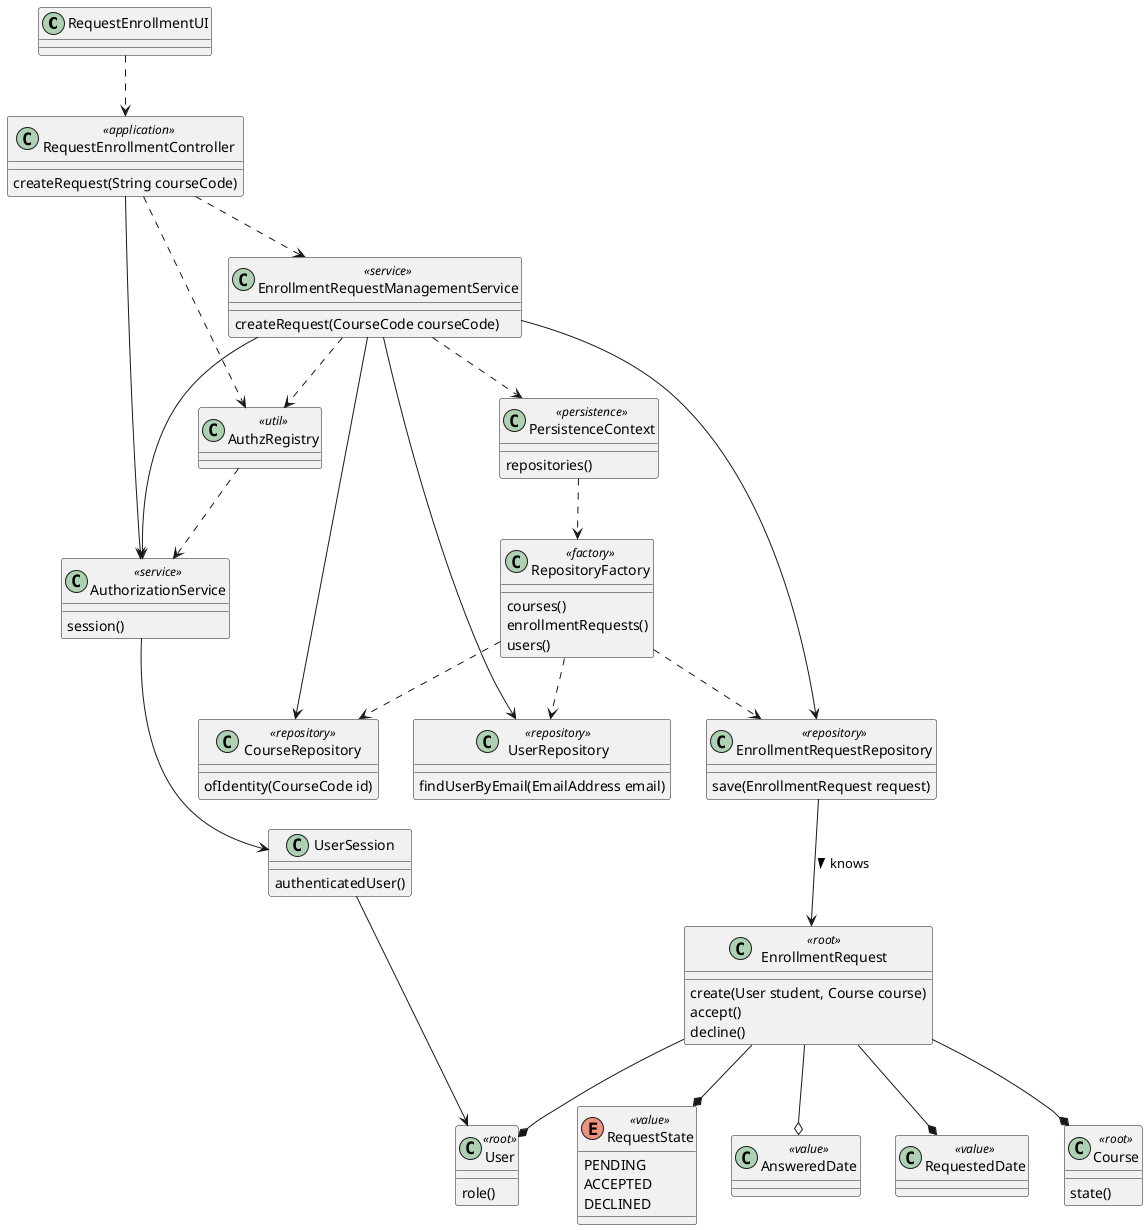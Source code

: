 @startuml

'left to right direction

' use case related classes
class RequestEnrollmentUI{
}

class RequestEnrollmentController <<application>>{
    createRequest(String courseCode)
}

'domain classes
class EnrollmentRequest <<root>>{
    create(User student, Course course)
    accept()
    decline()
}

class Course <<root>>{
    state()
}

class User <<root>>{
    role()
}

class UserSession {
    authenticatedUser()
}

' enrollment request value objects
enum RequestState <<value>> {
    PENDING
    ACCEPTED
    DECLINED
}

class AnsweredDate <<value>> {
}

class RequestedDate <<value>> {
}

' repositories/persistence
class PersistenceContext <<persistence>>{
    repositories()
}

class RepositoryFactory <<factory>> {
    courses()
    enrollmentRequests()
    users()
}

class CourseRepository <<repository>>{
    ofIdentity(CourseCode id)
}

class EnrollmentRequestRepository <<repository>> {
    save(EnrollmentRequest request)
}

class UserRepository <<repository>> {
    findUserByEmail(EmailAddress email)
}

' service
class EnrollmentRequestManagementService <<service>> {
    createRequest(CourseCode courseCode)
}

class AuthorizationService <<service>> {
    session()
}

class AuthzRegistry <<util>> {
}


EnrollmentRequest --* Course
EnrollmentRequest --* User
EnrollmentRequest --* RequestState
EnrollmentRequest --* RequestedDate
EnrollmentRequest --o AnsweredDate

EnrollmentRequestRepository --> EnrollmentRequest : knows >

RequestEnrollmentUI ..> RequestEnrollmentController

RequestEnrollmentController ..> EnrollmentRequestManagementService
RequestEnrollmentController ..> AuthzRegistry
RequestEnrollmentController --> AuthorizationService

EnrollmentRequestManagementService ..> PersistenceContext
EnrollmentRequestManagementService --> EnrollmentRequestRepository
EnrollmentRequestManagementService --> CourseRepository
EnrollmentRequestManagementService --> UserRepository

PersistenceContext ..> RepositoryFactory


RepositoryFactory ..> EnrollmentRequestRepository
RepositoryFactory ..> CourseRepository
RepositoryFactory ..> UserRepository



AuthzRegistry ..> AuthorizationService
AuthorizationService --> UserSession
UserSession --> User

EnrollmentRequestManagementService ..> AuthzRegistry
EnrollmentRequestManagementService --> AuthorizationService



@enduml